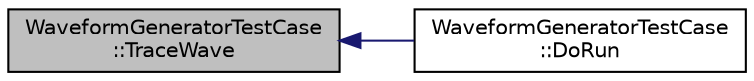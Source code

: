 digraph "WaveformGeneratorTestCase::TraceWave"
{
  edge [fontname="Helvetica",fontsize="10",labelfontname="Helvetica",labelfontsize="10"];
  node [fontname="Helvetica",fontsize="10",shape=record];
  rankdir="LR";
  Node1 [label="WaveformGeneratorTestCase\l::TraceWave",height=0.2,width=0.4,color="black", fillcolor="grey75", style="filled", fontcolor="black"];
  Node1 -> Node2 [dir="back",color="midnightblue",fontsize="10",style="solid"];
  Node2 [label="WaveformGeneratorTestCase\l::DoRun",height=0.2,width=0.4,color="black", fillcolor="white", style="filled",URL="$d4/de1/classWaveformGeneratorTestCase.html#afc4a2a06f2340f858d030d1b3b5056f3",tooltip="Implementation to actually run this TestCase. "];
}
